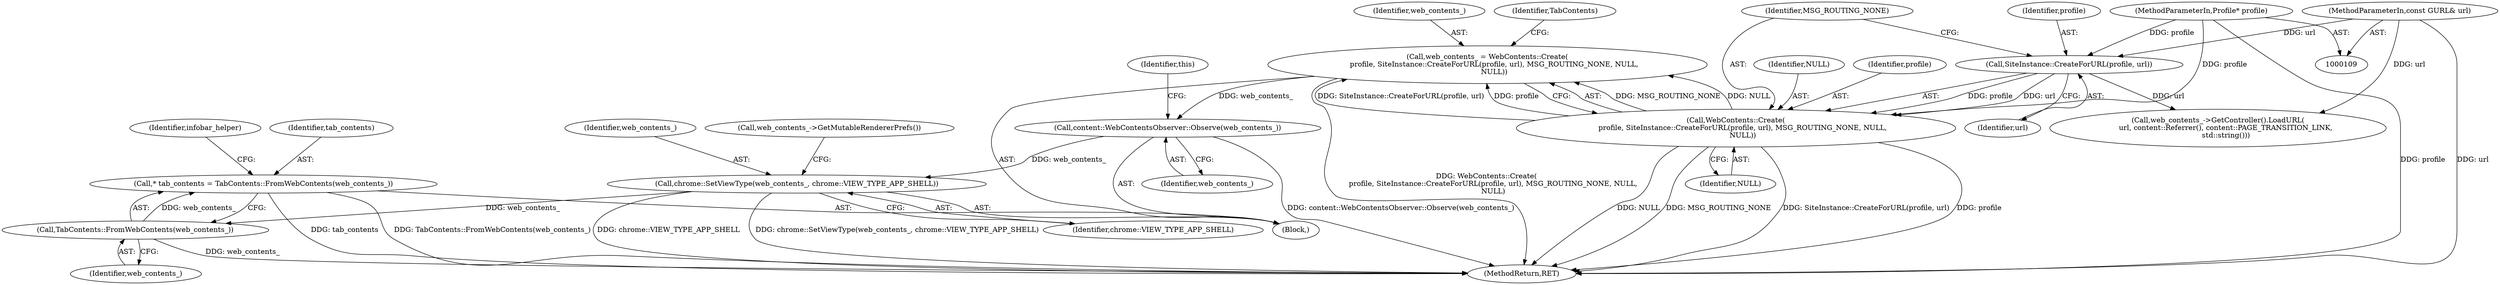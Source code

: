 digraph "0_Chrome_eb4bcacd683a68534bbe2e4d8d6eeafafc7f57ba_1@pointer" {
"1000170" [label="(Call,* tab_contents = TabContents::FromWebContents(web_contents_))"];
"1000172" [label="(Call,TabContents::FromWebContents(web_contents_))"];
"1000131" [label="(Call,chrome::SetViewType(web_contents_, chrome::VIEW_TYPE_APP_SHELL))"];
"1000127" [label="(Call,content::WebContentsObserver::Observe(web_contents_))"];
"1000114" [label="(Call,web_contents_ = WebContents::Create(\n      profile, SiteInstance::CreateForURL(profile, url), MSG_ROUTING_NONE, NULL,\n      NULL))"];
"1000116" [label="(Call,WebContents::Create(\n      profile, SiteInstance::CreateForURL(profile, url), MSG_ROUTING_NONE, NULL,\n      NULL))"];
"1000118" [label="(Call,SiteInstance::CreateForURL(profile, url))"];
"1000110" [label="(MethodParameterIn,Profile* profile)"];
"1000112" [label="(MethodParameterIn,const GURL& url)"];
"1000121" [label="(Identifier,MSG_ROUTING_NONE)"];
"1000126" [label="(Identifier,TabContents)"];
"1000128" [label="(Identifier,web_contents_)"];
"1000122" [label="(Identifier,NULL)"];
"1000151" [label="(Call,web_contents_->GetController().LoadURL(\n       url, content::Referrer(), content::PAGE_TRANSITION_LINK,\n       std::string()))"];
"1000130" [label="(Identifier,this)"];
"1000117" [label="(Identifier,profile)"];
"1000171" [label="(Identifier,tab_contents)"];
"1000110" [label="(MethodParameterIn,Profile* profile)"];
"1000113" [label="(Block,)"];
"1000120" [label="(Identifier,url)"];
"1000119" [label="(Identifier,profile)"];
"1000118" [label="(Call,SiteInstance::CreateForURL(profile, url))"];
"1000136" [label="(Call,web_contents_->GetMutableRendererPrefs())"];
"1000133" [label="(Identifier,chrome::VIEW_TYPE_APP_SHELL)"];
"1000131" [label="(Call,chrome::SetViewType(web_contents_, chrome::VIEW_TYPE_APP_SHELL))"];
"1000127" [label="(Call,content::WebContentsObserver::Observe(web_contents_))"];
"1000112" [label="(MethodParameterIn,const GURL& url)"];
"1000116" [label="(Call,WebContents::Create(\n      profile, SiteInstance::CreateForURL(profile, url), MSG_ROUTING_NONE, NULL,\n      NULL))"];
"1000115" [label="(Identifier,web_contents_)"];
"1000176" [label="(Identifier,infobar_helper)"];
"1000170" [label="(Call,* tab_contents = TabContents::FromWebContents(web_contents_))"];
"1000132" [label="(Identifier,web_contents_)"];
"1000114" [label="(Call,web_contents_ = WebContents::Create(\n      profile, SiteInstance::CreateForURL(profile, url), MSG_ROUTING_NONE, NULL,\n      NULL))"];
"1000173" [label="(Identifier,web_contents_)"];
"1000172" [label="(Call,TabContents::FromWebContents(web_contents_))"];
"1000123" [label="(Identifier,NULL)"];
"1000181" [label="(MethodReturn,RET)"];
"1000170" -> "1000113"  [label="AST: "];
"1000170" -> "1000172"  [label="CFG: "];
"1000171" -> "1000170"  [label="AST: "];
"1000172" -> "1000170"  [label="AST: "];
"1000176" -> "1000170"  [label="CFG: "];
"1000170" -> "1000181"  [label="DDG: TabContents::FromWebContents(web_contents_)"];
"1000170" -> "1000181"  [label="DDG: tab_contents"];
"1000172" -> "1000170"  [label="DDG: web_contents_"];
"1000172" -> "1000173"  [label="CFG: "];
"1000173" -> "1000172"  [label="AST: "];
"1000172" -> "1000181"  [label="DDG: web_contents_"];
"1000131" -> "1000172"  [label="DDG: web_contents_"];
"1000131" -> "1000113"  [label="AST: "];
"1000131" -> "1000133"  [label="CFG: "];
"1000132" -> "1000131"  [label="AST: "];
"1000133" -> "1000131"  [label="AST: "];
"1000136" -> "1000131"  [label="CFG: "];
"1000131" -> "1000181"  [label="DDG: chrome::VIEW_TYPE_APP_SHELL"];
"1000131" -> "1000181"  [label="DDG: chrome::SetViewType(web_contents_, chrome::VIEW_TYPE_APP_SHELL)"];
"1000127" -> "1000131"  [label="DDG: web_contents_"];
"1000127" -> "1000113"  [label="AST: "];
"1000127" -> "1000128"  [label="CFG: "];
"1000128" -> "1000127"  [label="AST: "];
"1000130" -> "1000127"  [label="CFG: "];
"1000127" -> "1000181"  [label="DDG: content::WebContentsObserver::Observe(web_contents_)"];
"1000114" -> "1000127"  [label="DDG: web_contents_"];
"1000114" -> "1000113"  [label="AST: "];
"1000114" -> "1000116"  [label="CFG: "];
"1000115" -> "1000114"  [label="AST: "];
"1000116" -> "1000114"  [label="AST: "];
"1000126" -> "1000114"  [label="CFG: "];
"1000114" -> "1000181"  [label="DDG: WebContents::Create(\n      profile, SiteInstance::CreateForURL(profile, url), MSG_ROUTING_NONE, NULL,\n      NULL)"];
"1000116" -> "1000114"  [label="DDG: MSG_ROUTING_NONE"];
"1000116" -> "1000114"  [label="DDG: NULL"];
"1000116" -> "1000114"  [label="DDG: SiteInstance::CreateForURL(profile, url)"];
"1000116" -> "1000114"  [label="DDG: profile"];
"1000116" -> "1000123"  [label="CFG: "];
"1000117" -> "1000116"  [label="AST: "];
"1000118" -> "1000116"  [label="AST: "];
"1000121" -> "1000116"  [label="AST: "];
"1000122" -> "1000116"  [label="AST: "];
"1000123" -> "1000116"  [label="AST: "];
"1000116" -> "1000181"  [label="DDG: SiteInstance::CreateForURL(profile, url)"];
"1000116" -> "1000181"  [label="DDG: profile"];
"1000116" -> "1000181"  [label="DDG: NULL"];
"1000116" -> "1000181"  [label="DDG: MSG_ROUTING_NONE"];
"1000118" -> "1000116"  [label="DDG: profile"];
"1000118" -> "1000116"  [label="DDG: url"];
"1000110" -> "1000116"  [label="DDG: profile"];
"1000118" -> "1000120"  [label="CFG: "];
"1000119" -> "1000118"  [label="AST: "];
"1000120" -> "1000118"  [label="AST: "];
"1000121" -> "1000118"  [label="CFG: "];
"1000110" -> "1000118"  [label="DDG: profile"];
"1000112" -> "1000118"  [label="DDG: url"];
"1000118" -> "1000151"  [label="DDG: url"];
"1000110" -> "1000109"  [label="AST: "];
"1000110" -> "1000181"  [label="DDG: profile"];
"1000112" -> "1000109"  [label="AST: "];
"1000112" -> "1000181"  [label="DDG: url"];
"1000112" -> "1000151"  [label="DDG: url"];
}
